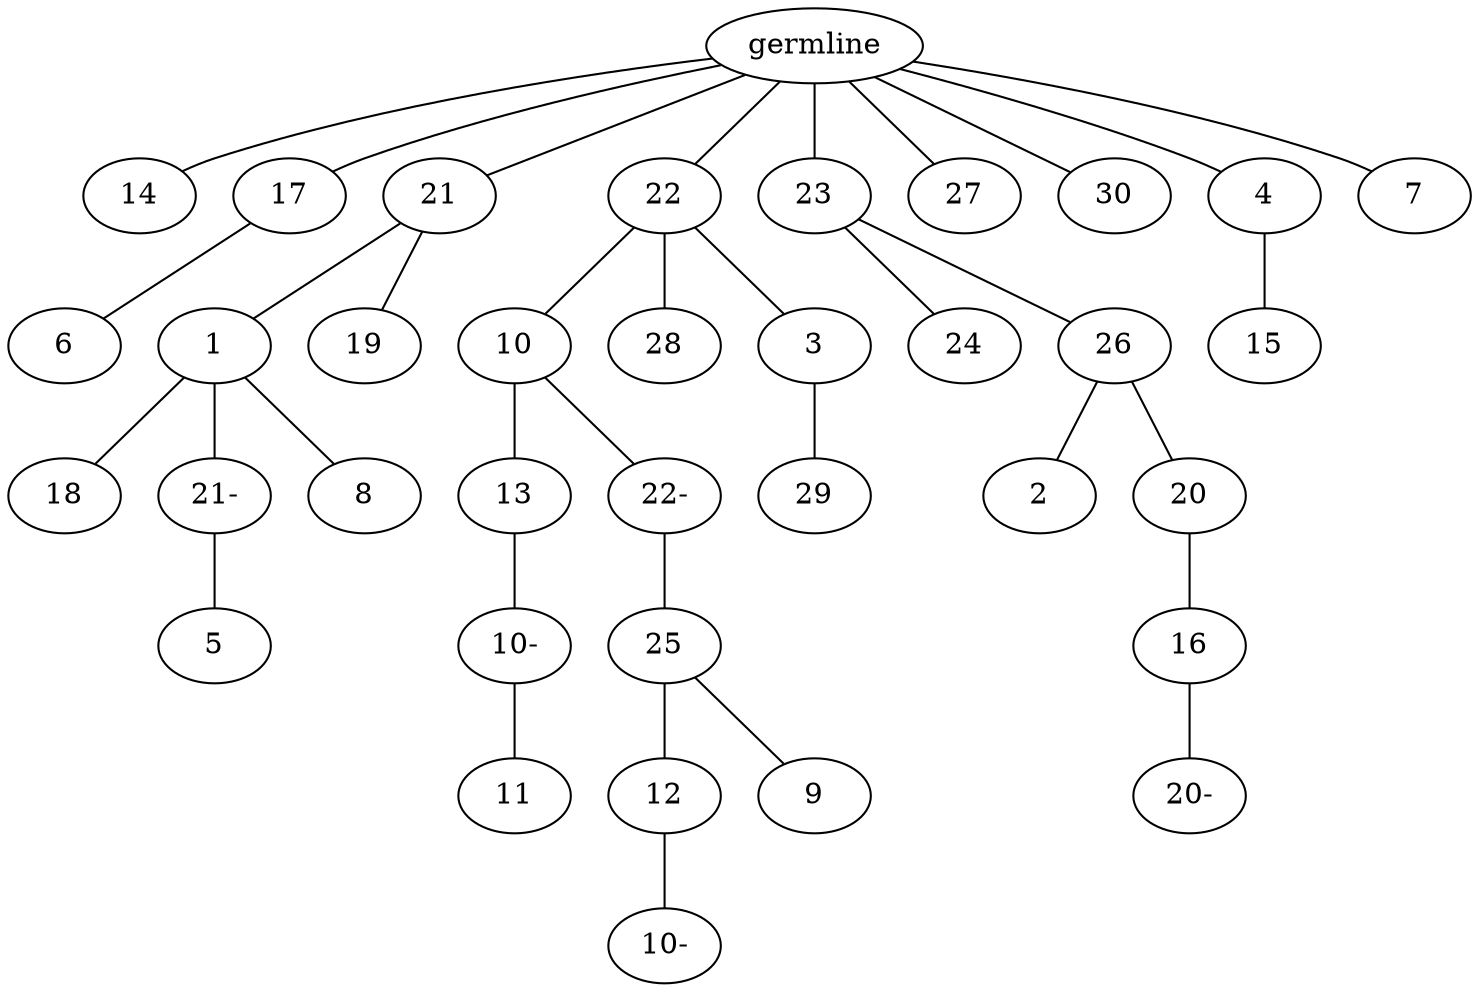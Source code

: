 graph tree {
    "140410409667456" [label="germline"];
    "140410409184416" [label="14"];
    "140410409184032" [label="17"];
    "140410409183312" [label="6"];
    "140410409776944" [label="21"];
    "140410409786528" [label="1"];
    "140410409342432" [label="18"];
    "140410409181776" [label="21-"];
    "140410409184272" [label="5"];
    "140410409185232" [label="8"];
    "140410409786192" [label="19"];
    "140410409775696" [label="22"];
    "140410409182304" [label="10"];
    "140410409184080" [label="13"];
    "140410409182256" [label="10-"];
    "140410409182592" [label="11"];
    "140410409183456" [label="22-"];
    "140410409182160" [label="25"];
    "140410409183936" [label="12"];
    "140410409181584" [label="10-"];
    "140410409182544" [label="9"];
    "140410409700560" [label="28"];
    "140410409929744" [label="3"];
    "140410409181680" [label="29"];
    "140410409786576" [label="23"];
    "140410409182448" [label="24"];
    "140410409183744" [label="26"];
    "140410409802864" [label="2"];
    "140410409800896" [label="20"];
    "140410409801664" [label="16"];
    "140410409802096" [label="20-"];
    "140410409827344" [label="27"];
    "140410409183360" [label="30"];
    "140410409184704" [label="4"];
    "140410409802288" [label="15"];
    "140410409181536" [label="7"];
    "140410409667456" -- "140410409184416";
    "140410409667456" -- "140410409184032";
    "140410409667456" -- "140410409776944";
    "140410409667456" -- "140410409775696";
    "140410409667456" -- "140410409786576";
    "140410409667456" -- "140410409827344";
    "140410409667456" -- "140410409183360";
    "140410409667456" -- "140410409184704";
    "140410409667456" -- "140410409181536";
    "140410409184032" -- "140410409183312";
    "140410409776944" -- "140410409786528";
    "140410409776944" -- "140410409786192";
    "140410409786528" -- "140410409342432";
    "140410409786528" -- "140410409181776";
    "140410409786528" -- "140410409185232";
    "140410409181776" -- "140410409184272";
    "140410409775696" -- "140410409182304";
    "140410409775696" -- "140410409700560";
    "140410409775696" -- "140410409929744";
    "140410409182304" -- "140410409184080";
    "140410409182304" -- "140410409183456";
    "140410409184080" -- "140410409182256";
    "140410409182256" -- "140410409182592";
    "140410409183456" -- "140410409182160";
    "140410409182160" -- "140410409183936";
    "140410409182160" -- "140410409182544";
    "140410409183936" -- "140410409181584";
    "140410409929744" -- "140410409181680";
    "140410409786576" -- "140410409182448";
    "140410409786576" -- "140410409183744";
    "140410409183744" -- "140410409802864";
    "140410409183744" -- "140410409800896";
    "140410409800896" -- "140410409801664";
    "140410409801664" -- "140410409802096";
    "140410409184704" -- "140410409802288";
}
